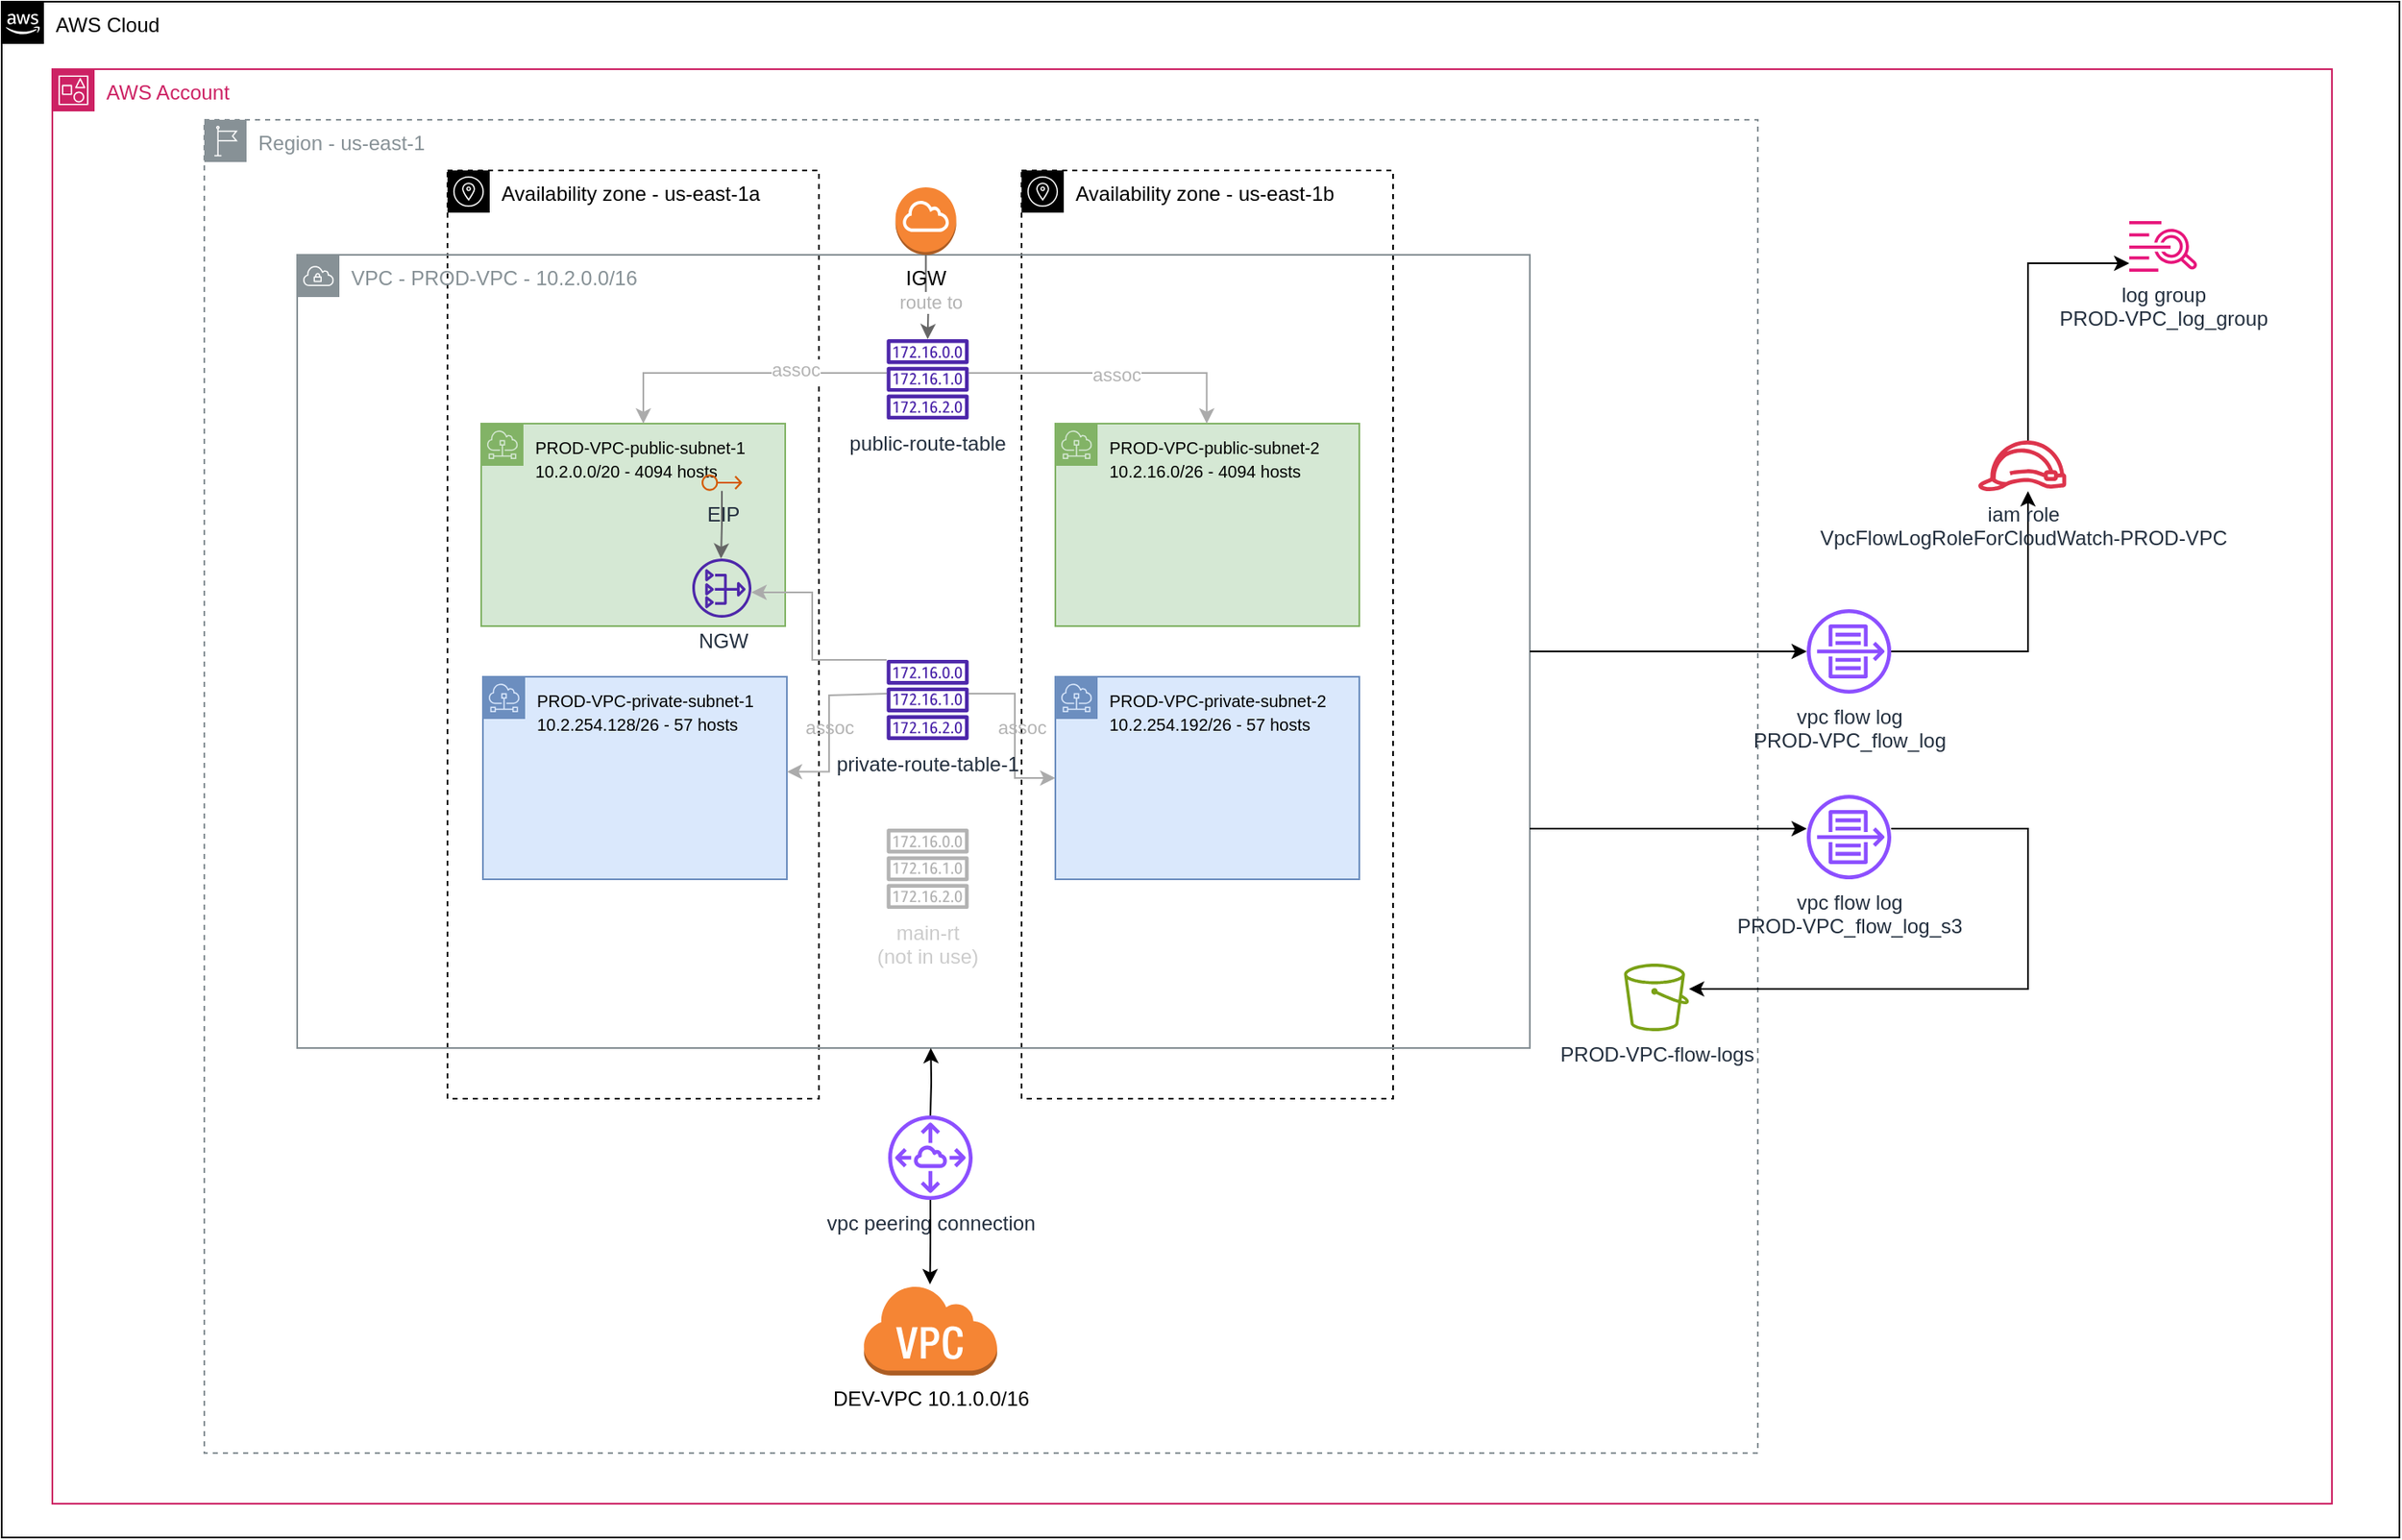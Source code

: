 <mxfile version="22.0.2" type="device">
  <diagram id="Ht1M8jgEwFfnCIfOTk4-" name="Page-1">
    <mxGraphModel dx="1701" dy="2493" grid="1" gridSize="10" guides="1" tooltips="1" connect="1" arrows="1" fold="1" page="1" pageScale="1" pageWidth="1169" pageHeight="827" math="0" shadow="0">
      <root>
        <mxCell id="0" />
        <mxCell id="1QPkmNafXfvHqA0HPbNG-1" value="Cloud + Account + Region + AZs" parent="0" />
        <mxCell id="1QPkmNafXfvHqA0HPbNG-2" value="AWS Cloud" style="points=[[0,0],[0.25,0],[0.5,0],[0.75,0],[1,0],[1,0.25],[1,0.5],[1,0.75],[1,1],[0.75,1],[0.5,1],[0.25,1],[0,1],[0,0.75],[0,0.5],[0,0.25]];outlineConnect=0;html=1;whiteSpace=wrap;fontSize=12;fontStyle=0;shape=mxgraph.aws4.group;grIcon=mxgraph.aws4.group_aws_cloud_alt;verticalAlign=top;align=left;spacingLeft=30;dashed=0;labelBackgroundColor=#ffffff;container=0;pointerEvents=0;collapsible=0;recursiveResize=0;fillColor=none;" parent="1QPkmNafXfvHqA0HPbNG-1" vertex="1">
          <mxGeometry x="40" y="-490" width="1420" height="910" as="geometry" />
        </mxCell>
        <mxCell id="1QPkmNafXfvHqA0HPbNG-3" value="AWS Account" style="points=[[0,0],[0.25,0],[0.5,0],[0.75,0],[1,0],[1,0.25],[1,0.5],[1,0.75],[1,1],[0.75,1],[0.5,1],[0.25,1],[0,1],[0,0.75],[0,0.5],[0,0.25]];outlineConnect=0;gradientColor=none;html=1;whiteSpace=wrap;fontSize=12;fontStyle=0;container=0;pointerEvents=0;collapsible=0;recursiveResize=0;shape=mxgraph.aws4.group;grIcon=mxgraph.aws4.group_account;strokeColor=#CD2264;fillColor=none;verticalAlign=top;align=left;spacingLeft=30;fontColor=#CD2264;dashed=0;" parent="1QPkmNafXfvHqA0HPbNG-1" vertex="1">
          <mxGeometry x="70" y="-450" width="1350" height="850" as="geometry" />
        </mxCell>
        <mxCell id="1QPkmNafXfvHqA0HPbNG-5" value="Region - us-east-1" style="sketch=0;outlineConnect=0;gradientColor=none;html=1;whiteSpace=wrap;fontSize=12;fontStyle=0;shape=mxgraph.aws4.group;grIcon=mxgraph.aws4.group_region;strokeColor=#879196;fillColor=none;verticalAlign=top;align=left;spacingLeft=30;fontColor=#879196;dashed=1;" parent="1QPkmNafXfvHqA0HPbNG-1" vertex="1">
          <mxGeometry x="160" y="-420" width="920" height="790" as="geometry" />
        </mxCell>
        <mxCell id="1QPkmNafXfvHqA0HPbNG-75" value="Availability zone - us-east-1a" style="sketch=0;outlineConnect=0;html=1;whiteSpace=wrap;fontSize=12;fontStyle=0;shape=mxgraph.aws4.group;grIcon=mxgraph.aws4.group_availability_zone;verticalAlign=top;align=left;spacingLeft=30;dashed=1;fillColor=none;" parent="1QPkmNafXfvHqA0HPbNG-1" vertex="1">
          <mxGeometry x="304" y="-390" width="220" height="550" as="geometry" />
        </mxCell>
        <mxCell id="1QPkmNafXfvHqA0HPbNG-76" value="Availability zone - us-east-1b" style="sketch=0;outlineConnect=0;html=1;whiteSpace=wrap;fontSize=12;fontStyle=0;shape=mxgraph.aws4.group;grIcon=mxgraph.aws4.group_availability_zone;verticalAlign=top;align=left;spacingLeft=30;dashed=1;fillColor=none;" parent="1QPkmNafXfvHqA0HPbNG-1" vertex="1">
          <mxGeometry x="644" y="-390" width="220" height="550" as="geometry" />
        </mxCell>
        <mxCell id="1QPkmNafXfvHqA0HPbNG-4" value="vpc + azs" parent="0" />
        <mxCell id="1QPkmNafXfvHqA0HPbNG-6" value="VPC - PROD-VPC - 10.2.0.0/16" style="sketch=0;outlineConnect=0;gradientColor=none;html=1;whiteSpace=wrap;fontSize=12;fontStyle=0;shape=mxgraph.aws4.group;grIcon=mxgraph.aws4.group_vpc;strokeColor=#879196;fillColor=none;verticalAlign=top;align=left;spacingLeft=30;fontColor=#879196;dashed=0;" parent="1QPkmNafXfvHqA0HPbNG-4" vertex="1">
          <mxGeometry x="215" y="-340" width="730" height="470" as="geometry" />
        </mxCell>
        <mxCell id="1QPkmNafXfvHqA0HPbNG-9" value="subnets + route tables" parent="0" />
        <mxCell id="1QPkmNafXfvHqA0HPbNG-10" value="&lt;font style=&quot;font-size: 10px;&quot;&gt;PROD-VPC-public-subnet-1&lt;br&gt;10.2.0.0/20 - 4094 hosts&lt;/font&gt;" style="sketch=0;outlineConnect=0;html=1;whiteSpace=wrap;fontSize=12;fontStyle=0;shape=mxgraph.aws4.group;grIcon=mxgraph.aws4.group_subnet;strokeColor=#82b366;fillColor=#d5e8d4;verticalAlign=top;align=left;spacingLeft=30;dashed=0;" parent="1QPkmNafXfvHqA0HPbNG-9" vertex="1">
          <mxGeometry x="324" y="-240" width="180" height="120" as="geometry" />
        </mxCell>
        <mxCell id="1QPkmNafXfvHqA0HPbNG-11" value="&lt;font style=&quot;font-size: 10px;&quot;&gt;PROD-VPC-private-subnet-2&lt;br&gt;10.2.254.192/26 - 57 hosts&lt;/font&gt;" style="sketch=0;outlineConnect=0;html=1;whiteSpace=wrap;fontSize=12;fontStyle=0;shape=mxgraph.aws4.group;grIcon=mxgraph.aws4.group_subnet;strokeColor=#6c8ebf;fillColor=#dae8fc;verticalAlign=top;align=left;spacingLeft=30;dashed=0;" parent="1QPkmNafXfvHqA0HPbNG-9" vertex="1">
          <mxGeometry x="664" y="-90" width="180" height="120" as="geometry" />
        </mxCell>
        <mxCell id="1QPkmNafXfvHqA0HPbNG-12" value="&lt;font style=&quot;font-size: 10px;&quot;&gt;PROD-VPC-public-subnet-2&lt;br&gt;10.2.16.0/26 - 4094 hosts&lt;/font&gt;" style="sketch=0;outlineConnect=0;html=1;whiteSpace=wrap;fontSize=12;fontStyle=0;shape=mxgraph.aws4.group;grIcon=mxgraph.aws4.group_subnet;strokeColor=#82b366;fillColor=#d5e8d4;verticalAlign=top;align=left;spacingLeft=30;dashed=0;" parent="1QPkmNafXfvHqA0HPbNG-9" vertex="1">
          <mxGeometry x="664" y="-240" width="180" height="120" as="geometry" />
        </mxCell>
        <mxCell id="1QPkmNafXfvHqA0HPbNG-13" value="&lt;font style=&quot;font-size: 10px;&quot;&gt;PROD-VPC-private-subnet-1&lt;br&gt;10.2.254.128/26 - 57 hosts&lt;/font&gt;" style="sketch=0;outlineConnect=0;html=1;whiteSpace=wrap;fontSize=12;fontStyle=0;shape=mxgraph.aws4.group;grIcon=mxgraph.aws4.group_subnet;strokeColor=#6c8ebf;fillColor=#dae8fc;verticalAlign=top;align=left;spacingLeft=30;dashed=0;" parent="1QPkmNafXfvHqA0HPbNG-9" vertex="1">
          <mxGeometry x="325" y="-90" width="180" height="120" as="geometry" />
        </mxCell>
        <mxCell id="1QPkmNafXfvHqA0HPbNG-14" style="edgeStyle=orthogonalEdgeStyle;rounded=0;orthogonalLoop=1;jettySize=auto;html=1;fillColor=#f5f5f5;strokeColor=#ABABAB;" parent="1QPkmNafXfvHqA0HPbNG-9" source="1QPkmNafXfvHqA0HPbNG-18" target="1QPkmNafXfvHqA0HPbNG-10" edge="1">
          <mxGeometry relative="1" as="geometry">
            <Array as="points">
              <mxPoint x="420" y="-270" />
            </Array>
          </mxGeometry>
        </mxCell>
        <mxCell id="1QPkmNafXfvHqA0HPbNG-15" value="&lt;font color=&quot;#b3b3b3&quot;&gt;assoc&lt;/font&gt;" style="edgeLabel;html=1;align=center;verticalAlign=middle;resizable=0;points=[];" parent="1QPkmNafXfvHqA0HPbNG-14" vertex="1" connectable="0">
          <mxGeometry x="-0.376" y="-2" relative="1" as="geometry">
            <mxPoint as="offset" />
          </mxGeometry>
        </mxCell>
        <mxCell id="1QPkmNafXfvHqA0HPbNG-16" style="edgeStyle=orthogonalEdgeStyle;rounded=0;orthogonalLoop=1;jettySize=auto;html=1;fillColor=#f5f5f5;strokeColor=#ABABAB;" parent="1QPkmNafXfvHqA0HPbNG-9" source="1QPkmNafXfvHqA0HPbNG-18" target="1QPkmNafXfvHqA0HPbNG-12" edge="1">
          <mxGeometry relative="1" as="geometry">
            <Array as="points">
              <mxPoint x="753.65" y="-270" />
            </Array>
          </mxGeometry>
        </mxCell>
        <mxCell id="1QPkmNafXfvHqA0HPbNG-17" value="&lt;font color=&quot;#b3b3b3&quot;&gt;assoc&lt;/font&gt;" style="edgeLabel;html=1;align=center;verticalAlign=middle;resizable=0;points=[];" parent="1QPkmNafXfvHqA0HPbNG-16" vertex="1" connectable="0">
          <mxGeometry x="0.021" y="-1" relative="1" as="geometry">
            <mxPoint as="offset" />
          </mxGeometry>
        </mxCell>
        <mxCell id="1QPkmNafXfvHqA0HPbNG-18" value="public-route-table" style="sketch=0;outlineConnect=0;fontColor=#232F3E;gradientColor=none;fillColor=#4D27AA;strokeColor=none;dashed=0;verticalLabelPosition=bottom;verticalAlign=top;align=center;html=1;fontSize=12;fontStyle=0;aspect=fixed;pointerEvents=1;shape=mxgraph.aws4.route_table;" parent="1QPkmNafXfvHqA0HPbNG-9" vertex="1">
          <mxGeometry x="564" y="-290" width="48.82" height="47.56" as="geometry" />
        </mxCell>
        <mxCell id="1QPkmNafXfvHqA0HPbNG-19" style="edgeStyle=orthogonalEdgeStyle;rounded=0;orthogonalLoop=1;jettySize=auto;html=1;fillColor=#f5f5f5;strokeColor=#ABABAB;" parent="1QPkmNafXfvHqA0HPbNG-9" edge="1">
          <mxGeometry relative="1" as="geometry">
            <mxPoint x="564.147" y="-79.998" as="sourcePoint" />
            <mxPoint x="505.0" y="-33.69" as="targetPoint" />
            <Array as="points">
              <mxPoint x="530" y="-79" />
              <mxPoint x="530" y="-34" />
            </Array>
          </mxGeometry>
        </mxCell>
        <mxCell id="1QPkmNafXfvHqA0HPbNG-20" value="assoc" style="edgeLabel;html=1;align=center;verticalAlign=middle;resizable=0;points=[];fontColor=#B3B3B3;labelBackgroundColor=none;" parent="1QPkmNafXfvHqA0HPbNG-19" vertex="1" connectable="0">
          <mxGeometry x="0.281" y="-1" relative="1" as="geometry">
            <mxPoint x="1" y="-14" as="offset" />
          </mxGeometry>
        </mxCell>
        <mxCell id="1QPkmNafXfvHqA0HPbNG-24" value="&lt;font color=&quot;#cccccc&quot;&gt;main-rt&lt;br&gt;(not in use)&lt;/font&gt;" style="sketch=0;outlineConnect=0;fontColor=#232F3E;gradientColor=none;fillColor=#B3B3B3;strokeColor=none;dashed=0;verticalLabelPosition=bottom;verticalAlign=top;align=center;html=1;fontSize=12;fontStyle=0;aspect=fixed;pointerEvents=1;shape=mxgraph.aws4.route_table;" parent="1QPkmNafXfvHqA0HPbNG-9" vertex="1">
          <mxGeometry x="564" width="48.82" height="47.56" as="geometry" />
        </mxCell>
        <mxCell id="AKpphfEQczAsvL_5J20n-3" style="edgeStyle=orthogonalEdgeStyle;rounded=0;orthogonalLoop=1;jettySize=auto;html=1;fillColor=#f5f5f5;strokeColor=#ABABAB;" parent="1QPkmNafXfvHqA0HPbNG-9" source="1QPkmNafXfvHqA0HPbNG-23" edge="1">
          <mxGeometry relative="1" as="geometry">
            <mxPoint x="612.673" y="-166.2" as="sourcePoint" />
            <mxPoint x="664" y="-30" as="targetPoint" />
            <Array as="points">
              <mxPoint x="640" y="-80" />
              <mxPoint x="640" y="-30" />
            </Array>
          </mxGeometry>
        </mxCell>
        <mxCell id="AKpphfEQczAsvL_5J20n-4" value="&lt;font color=&quot;#b3b3b3&quot;&gt;assoc&lt;/font&gt;" style="edgeLabel;html=1;align=center;verticalAlign=middle;resizable=0;points=[];labelBackgroundColor=none;" parent="AKpphfEQczAsvL_5J20n-3" vertex="1" connectable="0">
          <mxGeometry x="-0.209" relative="1" as="geometry">
            <mxPoint x="4" y="7" as="offset" />
          </mxGeometry>
        </mxCell>
        <mxCell id="1QPkmNafXfvHqA0HPbNG-23" value="private-route-table-1" style="sketch=0;outlineConnect=0;fontColor=#232F3E;gradientColor=none;fillColor=#4D27AA;strokeColor=none;dashed=0;verticalLabelPosition=bottom;verticalAlign=top;align=center;html=1;fontSize=12;fontStyle=0;aspect=fixed;pointerEvents=1;shape=mxgraph.aws4.route_table;" parent="1QPkmNafXfvHqA0HPbNG-9" vertex="1">
          <mxGeometry x="564" y="-100.06" width="48.82" height="47.56" as="geometry" />
        </mxCell>
        <mxCell id="1" value="ngw + eip" parent="0" />
        <mxCell id="B61QVHAr3O2ggxZPTqZ4-23" style="edgeStyle=orthogonalEdgeStyle;rounded=0;orthogonalLoop=1;jettySize=auto;html=1;fillColor=#f5f5f5;strokeColor=#666666;" parent="1" source="yBIT4Z-B5Y2RuPXfhLnc-5" edge="1">
          <mxGeometry relative="1" as="geometry">
            <mxPoint x="588.4" y="-290" as="targetPoint" />
          </mxGeometry>
        </mxCell>
        <mxCell id="3AZNlneF2ymg2nEj50It-9" value="&lt;font color=&quot;#b3b3b3&quot;&gt;route to&lt;/font&gt;" style="edgeLabel;html=1;align=center;verticalAlign=middle;resizable=0;points=[];" parent="B61QVHAr3O2ggxZPTqZ4-23" vertex="1" connectable="0">
          <mxGeometry x="0.116" y="1" relative="1" as="geometry">
            <mxPoint as="offset" />
          </mxGeometry>
        </mxCell>
        <mxCell id="yBIT4Z-B5Y2RuPXfhLnc-5" value="IGW" style="outlineConnect=0;dashed=0;verticalLabelPosition=bottom;verticalAlign=top;align=center;html=1;shape=mxgraph.aws3.internet_gateway;fillColor=#F58534;gradientColor=none;" parent="1" vertex="1">
          <mxGeometry x="569.32" y="-380" width="36" height="40" as="geometry" />
        </mxCell>
        <mxCell id="1QPkmNafXfvHqA0HPbNG-25" style="edgeStyle=orthogonalEdgeStyle;rounded=0;orthogonalLoop=1;jettySize=auto;html=1;fillColor=#f5f5f5;strokeColor=#666666;" parent="1" source="1QPkmNafXfvHqA0HPbNG-28" target="1QPkmNafXfvHqA0HPbNG-26" edge="1">
          <mxGeometry relative="1" as="geometry">
            <mxPoint x="472" y="-160" as="targetPoint" />
            <Array as="points">
              <mxPoint x="467" y="-180" />
              <mxPoint x="466" y="-180" />
            </Array>
          </mxGeometry>
        </mxCell>
        <mxCell id="1QPkmNafXfvHqA0HPbNG-26" value="NGW" style="sketch=0;outlineConnect=0;fontColor=#232F3E;gradientColor=none;fillColor=#4D27AA;strokeColor=none;dashed=0;verticalLabelPosition=bottom;verticalAlign=top;align=center;html=1;fontSize=12;fontStyle=0;aspect=fixed;pointerEvents=1;shape=mxgraph.aws4.nat_gateway;" parent="1" vertex="1">
          <mxGeometry x="449" y="-160" width="35" height="35" as="geometry" />
        </mxCell>
        <mxCell id="1QPkmNafXfvHqA0HPbNG-27" style="edgeStyle=orthogonalEdgeStyle;rounded=0;orthogonalLoop=1;jettySize=auto;html=1;fillColor=#f5f5f5;strokeColor=#ABABAB;" parent="1" source="1QPkmNafXfvHqA0HPbNG-23" edge="1">
          <mxGeometry relative="1" as="geometry">
            <Array as="points">
              <mxPoint x="520" y="-100" />
              <mxPoint x="520" y="-140" />
            </Array>
            <mxPoint x="588.4" y="-90.06" as="sourcePoint" />
            <mxPoint x="484" y="-140" as="targetPoint" />
          </mxGeometry>
        </mxCell>
        <mxCell id="1QPkmNafXfvHqA0HPbNG-28" value="EIP" style="sketch=0;outlineConnect=0;fontColor=#232F3E;gradientColor=none;fillColor=#D45B07;strokeColor=none;dashed=0;verticalLabelPosition=bottom;verticalAlign=top;align=center;html=1;fontSize=12;fontStyle=0;aspect=fixed;pointerEvents=1;shape=mxgraph.aws4.elastic_ip_address;" parent="1" vertex="1">
          <mxGeometry x="454.5" y="-210" width="24" height="10" as="geometry" />
        </mxCell>
        <mxCell id="1QPkmNafXfvHqA0HPbNG-29" value="instances" parent="0" visible="0" />
        <mxCell id="1QPkmNafXfvHqA0HPbNG-30" value="&lt;font style=&quot;font-size: 8px;&quot;&gt;Instances&lt;/font&gt;" style="outlineConnect=0;dashed=0;verticalLabelPosition=bottom;verticalAlign=top;align=center;html=1;shape=mxgraph.aws3.instances;fillColor=#F58534;gradientColor=none;" parent="1QPkmNafXfvHqA0HPbNG-29" vertex="1">
          <mxGeometry x="384" y="-195" width="45.09" height="45" as="geometry" />
        </mxCell>
        <mxCell id="1QPkmNafXfvHqA0HPbNG-31" style="edgeStyle=orthogonalEdgeStyle;rounded=0;orthogonalLoop=1;jettySize=auto;html=1;fillColor=#f5f5f5;strokeColor=#666666;" parent="1QPkmNafXfvHqA0HPbNG-29" source="1QPkmNafXfvHqA0HPbNG-32" target="1QPkmNafXfvHqA0HPbNG-23" edge="1">
          <mxGeometry relative="1" as="geometry">
            <mxPoint x="466.5" y="-125" as="targetPoint" />
            <Array as="points">
              <mxPoint x="588" y="-20" />
            </Array>
          </mxGeometry>
        </mxCell>
        <mxCell id="1QPkmNafXfvHqA0HPbNG-32" value="&lt;font style=&quot;font-size: 8px;&quot;&gt;Instances&lt;/font&gt;" style="outlineConnect=0;dashed=0;verticalLabelPosition=bottom;verticalAlign=top;align=center;html=1;shape=mxgraph.aws3.instances;fillColor=#F58534;gradientColor=none;" parent="1QPkmNafXfvHqA0HPbNG-29" vertex="1">
          <mxGeometry x="384.09" y="-52.5" width="45" height="45" as="geometry" />
        </mxCell>
        <mxCell id="1QPkmNafXfvHqA0HPbNG-71" value="peering-connection" parent="0" />
        <mxCell id="1QPkmNafXfvHqA0HPbNG-72" value="vpc peering connection&lt;br&gt;" style="sketch=0;outlineConnect=0;fontColor=#232F3E;gradientColor=none;fillColor=#8C4FFF;strokeColor=none;dashed=0;verticalLabelPosition=bottom;verticalAlign=top;align=center;html=1;fontSize=12;fontStyle=0;aspect=fixed;pointerEvents=1;shape=mxgraph.aws4.peering;" parent="1QPkmNafXfvHqA0HPbNG-71" vertex="1">
          <mxGeometry x="565" y="170" width="50" height="50" as="geometry" />
        </mxCell>
        <mxCell id="1QPkmNafXfvHqA0HPbNG-81" style="edgeStyle=orthogonalEdgeStyle;rounded=0;orthogonalLoop=1;jettySize=auto;html=1;entryX=0.514;entryY=1;entryDx=0;entryDy=0;entryPerimeter=0;" parent="1QPkmNafXfvHqA0HPbNG-71" target="1QPkmNafXfvHqA0HPbNG-6" edge="1">
          <mxGeometry relative="1" as="geometry">
            <mxPoint x="590" y="170" as="sourcePoint" />
            <mxPoint x="620" y="130" as="targetPoint" />
            <Array as="points" />
          </mxGeometry>
        </mxCell>
        <mxCell id="1QPkmNafXfvHqA0HPbNG-82" value="dev-vpc-black-box" parent="0" />
        <mxCell id="1QPkmNafXfvHqA0HPbNG-84" value="DEV-VPC 10.1.0.0/16" style="outlineConnect=0;dashed=0;verticalLabelPosition=bottom;verticalAlign=top;align=center;html=1;shape=mxgraph.aws3.virtual_private_cloud;fillColor=#F58534;gradientColor=none;" parent="1QPkmNafXfvHqA0HPbNG-82" vertex="1">
          <mxGeometry x="550" y="270" width="79.5" height="54" as="geometry" />
        </mxCell>
        <mxCell id="1QPkmNafXfvHqA0HPbNG-85" style="edgeStyle=orthogonalEdgeStyle;rounded=0;orthogonalLoop=1;jettySize=auto;html=1;" parent="1QPkmNafXfvHqA0HPbNG-82" source="1QPkmNafXfvHqA0HPbNG-72" target="1QPkmNafXfvHqA0HPbNG-84" edge="1">
          <mxGeometry relative="1" as="geometry" />
        </mxCell>
        <mxCell id="DM0_-1CjKEnXpw4L0wGT-3" value="flow logs" parent="0" />
        <mxCell id="DM0_-1CjKEnXpw4L0wGT-5" style="edgeStyle=orthogonalEdgeStyle;rounded=0;orthogonalLoop=1;jettySize=auto;html=1;" parent="DM0_-1CjKEnXpw4L0wGT-3" source="1QPkmNafXfvHqA0HPbNG-6" target="DM0_-1CjKEnXpw4L0wGT-4" edge="1">
          <mxGeometry relative="1" as="geometry">
            <Array as="points">
              <mxPoint x="1060" y="-105" />
              <mxPoint x="1060" y="-105" />
            </Array>
          </mxGeometry>
        </mxCell>
        <mxCell id="DM0_-1CjKEnXpw4L0wGT-4" value="vpc flow log&lt;br&gt;PROD-VPC_flow_log" style="sketch=0;outlineConnect=0;fontColor=#232F3E;gradientColor=none;fillColor=#8C4FFF;strokeColor=none;dashed=0;verticalLabelPosition=bottom;verticalAlign=top;align=center;html=1;fontSize=12;fontStyle=0;aspect=fixed;pointerEvents=1;shape=mxgraph.aws4.flow_logs;" parent="DM0_-1CjKEnXpw4L0wGT-3" vertex="1">
          <mxGeometry x="1109" y="-130" width="50" height="50" as="geometry" />
        </mxCell>
        <mxCell id="DM0_-1CjKEnXpw4L0wGT-6" value="log group&lt;br&gt;PROD-VPC_log_group" style="sketch=0;outlineConnect=0;fontColor=#232F3E;gradientColor=none;fillColor=#E7157B;strokeColor=none;dashed=0;verticalLabelPosition=bottom;verticalAlign=top;align=center;html=1;fontSize=12;fontStyle=0;aspect=fixed;pointerEvents=1;shape=mxgraph.aws4.cloudwatch_logs;" parent="DM0_-1CjKEnXpw4L0wGT-3" vertex="1">
          <mxGeometry x="1300" y="-360" width="40.34" height="30" as="geometry" />
        </mxCell>
        <mxCell id="DM0_-1CjKEnXpw4L0wGT-9" value="" style="edgeStyle=orthogonalEdgeStyle;rounded=0;orthogonalLoop=1;jettySize=auto;html=1;" parent="DM0_-1CjKEnXpw4L0wGT-3" source="DM0_-1CjKEnXpw4L0wGT-4" target="DM0_-1CjKEnXpw4L0wGT-8" edge="1">
          <mxGeometry relative="1" as="geometry">
            <mxPoint x="1169" y="-100" as="sourcePoint" />
            <mxPoint x="1300" y="-335" as="targetPoint" />
            <Array as="points">
              <mxPoint x="1240" y="-105" />
            </Array>
          </mxGeometry>
        </mxCell>
        <mxCell id="DM0_-1CjKEnXpw4L0wGT-10" style="edgeStyle=orthogonalEdgeStyle;rounded=0;orthogonalLoop=1;jettySize=auto;html=1;" parent="DM0_-1CjKEnXpw4L0wGT-3" source="DM0_-1CjKEnXpw4L0wGT-8" target="DM0_-1CjKEnXpw4L0wGT-6" edge="1">
          <mxGeometry relative="1" as="geometry">
            <Array as="points">
              <mxPoint x="1240" y="-335" />
            </Array>
          </mxGeometry>
        </mxCell>
        <mxCell id="DM0_-1CjKEnXpw4L0wGT-8" value="iam role&lt;br&gt;VpcFlowLogRoleForCloudWatch-PROD-VPC" style="sketch=0;outlineConnect=0;fontColor=#232F3E;gradientColor=none;fillColor=#DD344C;strokeColor=none;dashed=0;verticalLabelPosition=bottom;verticalAlign=top;align=center;html=1;fontSize=12;fontStyle=0;aspect=fixed;pointerEvents=1;shape=mxgraph.aws4.role;" parent="DM0_-1CjKEnXpw4L0wGT-3" vertex="1">
          <mxGeometry x="1210" y="-230" width="53.18" height="30" as="geometry" />
        </mxCell>
        <mxCell id="DM0_-1CjKEnXpw4L0wGT-11" value="PROD-VPC-flow-logs" style="sketch=0;outlineConnect=0;fontColor=#232F3E;gradientColor=none;fillColor=#7AA116;strokeColor=none;dashed=0;verticalLabelPosition=bottom;verticalAlign=top;align=center;html=1;fontSize=12;fontStyle=0;aspect=fixed;pointerEvents=1;shape=mxgraph.aws4.bucket;" parent="DM0_-1CjKEnXpw4L0wGT-3" vertex="1">
          <mxGeometry x="1000.77" y="80" width="38.46" height="40" as="geometry" />
        </mxCell>
        <mxCell id="DM0_-1CjKEnXpw4L0wGT-14" value="" style="edgeStyle=orthogonalEdgeStyle;rounded=0;orthogonalLoop=1;jettySize=auto;html=1;" parent="DM0_-1CjKEnXpw4L0wGT-3" source="kqavCU1vsKvX0DDiq4t6-1" target="DM0_-1CjKEnXpw4L0wGT-11" edge="1">
          <mxGeometry relative="1" as="geometry">
            <mxPoint x="1169" y="-90" as="sourcePoint" />
            <mxPoint x="1350" y="100" as="targetPoint" />
            <Array as="points">
              <mxPoint x="1240" />
              <mxPoint x="1240" y="95" />
            </Array>
          </mxGeometry>
        </mxCell>
        <mxCell id="kqavCU1vsKvX0DDiq4t6-1" value="vpc flow log&lt;br&gt;PROD-VPC_flow_log_s3" style="sketch=0;outlineConnect=0;fontColor=#232F3E;gradientColor=none;fillColor=#8C4FFF;strokeColor=none;dashed=0;verticalLabelPosition=bottom;verticalAlign=top;align=center;html=1;fontSize=12;fontStyle=0;aspect=fixed;pointerEvents=1;shape=mxgraph.aws4.flow_logs;" vertex="1" parent="DM0_-1CjKEnXpw4L0wGT-3">
          <mxGeometry x="1109" y="-20" width="50" height="50" as="geometry" />
        </mxCell>
        <mxCell id="kqavCU1vsKvX0DDiq4t6-2" style="edgeStyle=orthogonalEdgeStyle;rounded=0;orthogonalLoop=1;jettySize=auto;html=1;" edge="1" parent="DM0_-1CjKEnXpw4L0wGT-3" source="1QPkmNafXfvHqA0HPbNG-6" target="kqavCU1vsKvX0DDiq4t6-1">
          <mxGeometry relative="1" as="geometry">
            <Array as="points">
              <mxPoint x="990" />
              <mxPoint x="990" />
            </Array>
          </mxGeometry>
        </mxCell>
      </root>
    </mxGraphModel>
  </diagram>
</mxfile>
